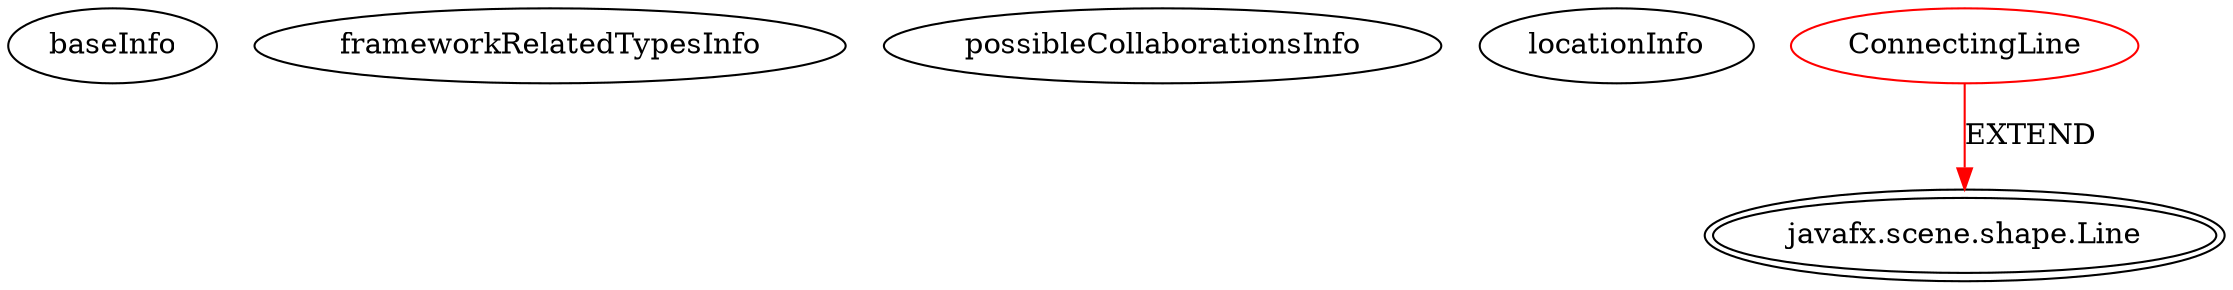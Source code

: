 digraph {
baseInfo[graphId=4435,category="extension_graph",isAnonymous=false,possibleRelation=false]
frameworkRelatedTypesInfo[0="javafx.scene.shape.Line"]
possibleCollaborationsInfo[]
locationInfo[projectName="sztorman-PSZT",filePath="/sztorman-PSZT/PSZT-master/src/ConnectingLine.java",contextSignature="ConnectingLine",graphId="4435"]
0[label="ConnectingLine",vertexType="ROOT_CLIENT_CLASS_DECLARATION",isFrameworkType=false,color=red]
1[label="javafx.scene.shape.Line",vertexType="FRAMEWORK_CLASS_TYPE",isFrameworkType=true,peripheries=2]
0->1[label="EXTEND",color=red]
}

